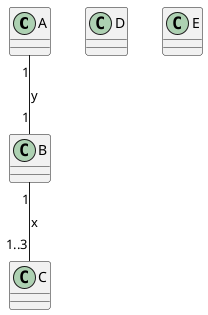 @startuml 2

skinparam classAttributeIconSize 0

class A {}
class B {}
class C {}
class D {}
class E {}

A "1" -- "1" B: "y"

B "1" -- "1..3" C: x



@enduml

